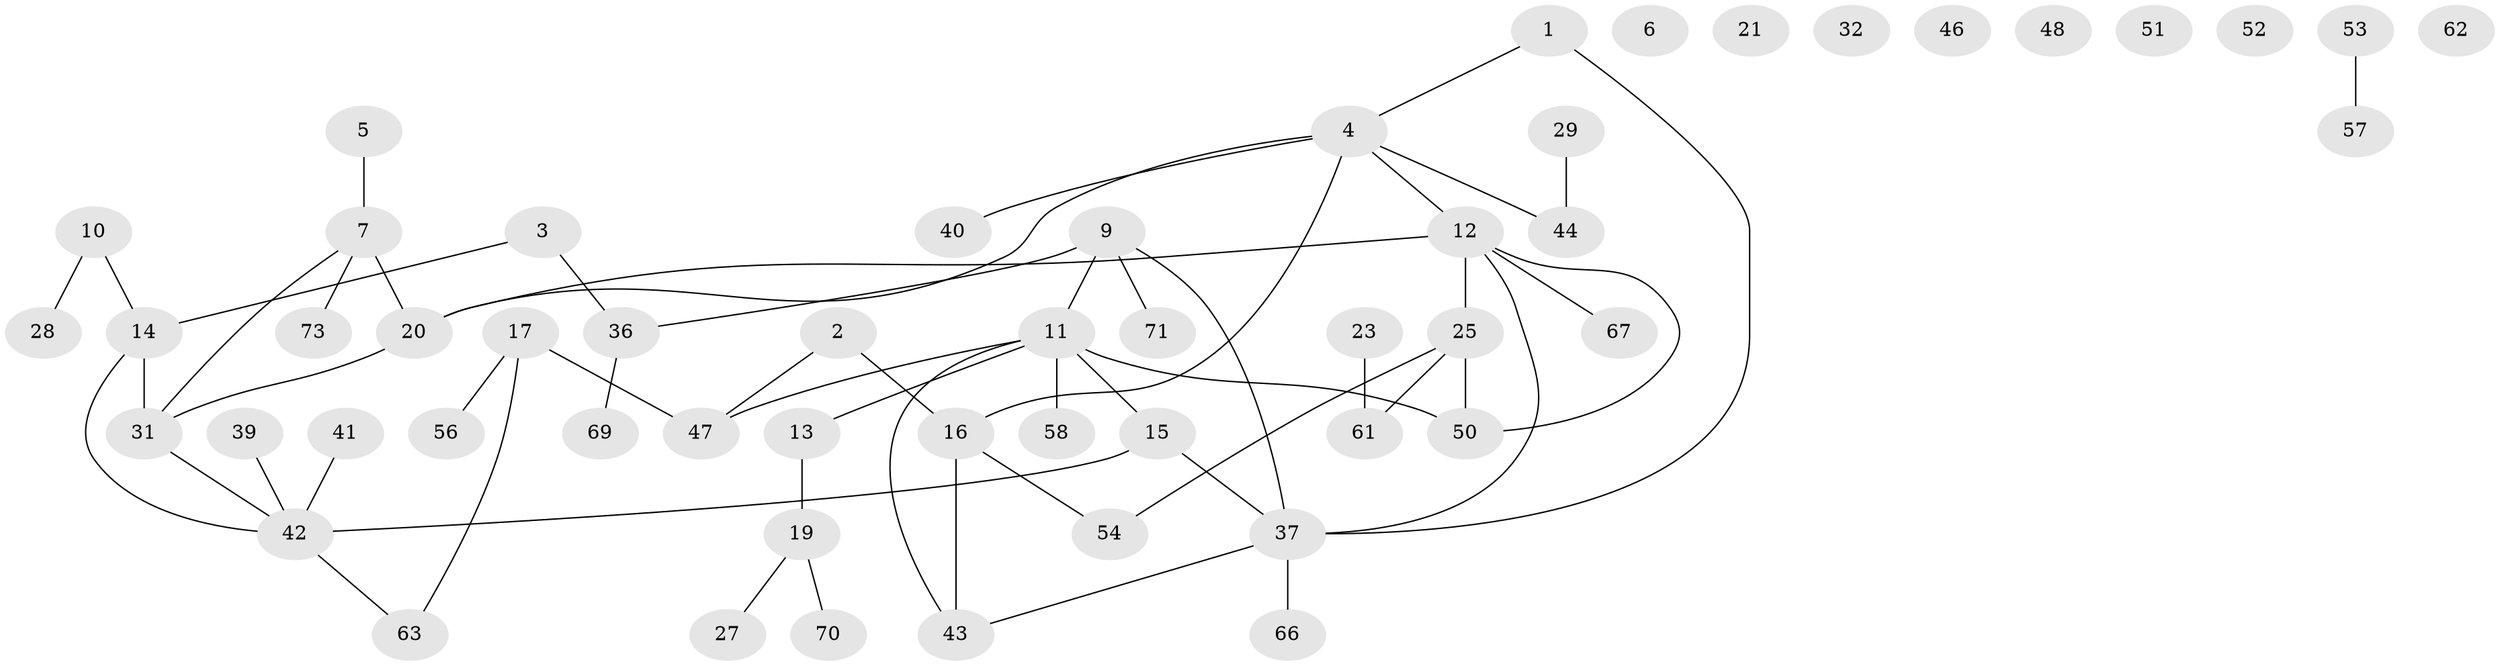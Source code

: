 // Generated by graph-tools (version 1.1) at 2025/23/03/03/25 07:23:25]
// undirected, 54 vertices, 58 edges
graph export_dot {
graph [start="1"]
  node [color=gray90,style=filled];
  1 [super="+18"];
  2 [super="+22"];
  3;
  4 [super="+34"];
  5;
  6 [super="+72"];
  7 [super="+8"];
  9 [super="+49"];
  10 [super="+45"];
  11 [super="+55"];
  12 [super="+24"];
  13 [super="+68"];
  14 [super="+33"];
  15 [super="+38"];
  16;
  17 [super="+76"];
  19 [super="+35"];
  20 [super="+26"];
  21;
  23;
  25 [super="+30"];
  27;
  28 [super="+75"];
  29;
  31;
  32;
  36;
  37 [super="+60"];
  39;
  40;
  41;
  42 [super="+59"];
  43 [super="+64"];
  44 [super="+74"];
  46;
  47;
  48;
  50;
  51;
  52;
  53;
  54 [super="+65"];
  56;
  57;
  58;
  61;
  62;
  63;
  66;
  67;
  69;
  70;
  71;
  73;
  1 -- 4;
  1 -- 37;
  2 -- 16;
  2 -- 47;
  3 -- 14;
  3 -- 36;
  4 -- 40;
  4 -- 16;
  4 -- 44;
  4 -- 20;
  4 -- 12;
  5 -- 7;
  7 -- 20 [weight=2];
  7 -- 31;
  7 -- 73;
  9 -- 11 [weight=2];
  9 -- 36;
  9 -- 37;
  9 -- 71;
  10 -- 28;
  10 -- 14;
  11 -- 13;
  11 -- 43;
  11 -- 50;
  11 -- 58;
  11 -- 15;
  11 -- 47;
  12 -- 25;
  12 -- 50;
  12 -- 20;
  12 -- 37;
  12 -- 67;
  13 -- 19;
  14 -- 42;
  14 -- 31;
  15 -- 37;
  15 -- 42;
  16 -- 43;
  16 -- 54;
  17 -- 47;
  17 -- 56;
  17 -- 63;
  19 -- 27;
  19 -- 70;
  20 -- 31;
  23 -- 61;
  25 -- 61;
  25 -- 50;
  25 -- 54;
  29 -- 44;
  31 -- 42;
  36 -- 69;
  37 -- 66;
  37 -- 43;
  39 -- 42;
  41 -- 42;
  42 -- 63;
  53 -- 57;
}
